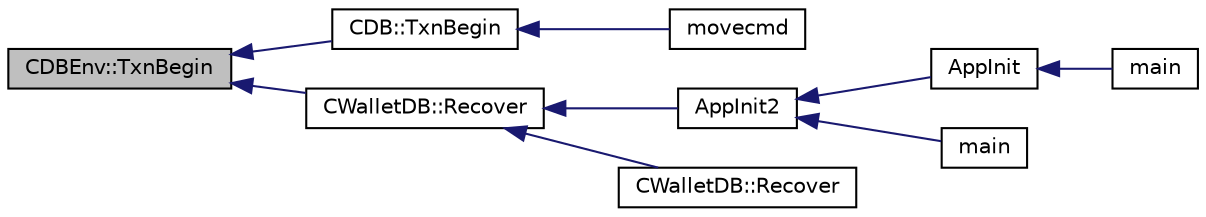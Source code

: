 digraph "CDBEnv::TxnBegin"
{
  edge [fontname="Helvetica",fontsize="10",labelfontname="Helvetica",labelfontsize="10"];
  node [fontname="Helvetica",fontsize="10",shape=record];
  rankdir="LR";
  Node123 [label="CDBEnv::TxnBegin",height=0.2,width=0.4,color="black", fillcolor="grey75", style="filled", fontcolor="black"];
  Node123 -> Node124 [dir="back",color="midnightblue",fontsize="10",style="solid",fontname="Helvetica"];
  Node124 [label="CDB::TxnBegin",height=0.2,width=0.4,color="black", fillcolor="white", style="filled",URL="$d1/d2e/class_c_d_b.html#a6f817da7947e1498e44034b7a1c8ac10"];
  Node124 -> Node125 [dir="back",color="midnightblue",fontsize="10",style="solid",fontname="Helvetica"];
  Node125 [label="movecmd",height=0.2,width=0.4,color="black", fillcolor="white", style="filled",URL="$df/d1d/rpcwallet_8cpp.html#a7dcb5aa63b46944bc4874719c8e1db15"];
  Node123 -> Node126 [dir="back",color="midnightblue",fontsize="10",style="solid",fontname="Helvetica"];
  Node126 [label="CWalletDB::Recover",height=0.2,width=0.4,color="black", fillcolor="white", style="filled",URL="$d4/d90/class_c_wallet_d_b.html#a3ebeb12f37d9c66512e2bc2903a6854a"];
  Node126 -> Node127 [dir="back",color="midnightblue",fontsize="10",style="solid",fontname="Helvetica"];
  Node127 [label="AppInit2",height=0.2,width=0.4,color="black", fillcolor="white", style="filled",URL="$d8/dc0/init_8h.html#a1a4c1bfbf6ba1db77e988b89b9cadfd3",tooltip="Initialize ion. "];
  Node127 -> Node128 [dir="back",color="midnightblue",fontsize="10",style="solid",fontname="Helvetica"];
  Node128 [label="AppInit",height=0.2,width=0.4,color="black", fillcolor="white", style="filled",URL="$d4/d35/iond_8cpp.html#ac59316b767e6984e1285f0531275286b"];
  Node128 -> Node129 [dir="back",color="midnightblue",fontsize="10",style="solid",fontname="Helvetica"];
  Node129 [label="main",height=0.2,width=0.4,color="black", fillcolor="white", style="filled",URL="$d4/d35/iond_8cpp.html#a0ddf1224851353fc92bfbff6f499fa97"];
  Node127 -> Node130 [dir="back",color="midnightblue",fontsize="10",style="solid",fontname="Helvetica"];
  Node130 [label="main",height=0.2,width=0.4,color="black", fillcolor="white", style="filled",URL="$d5/d2d/ion_8cpp.html#a0ddf1224851353fc92bfbff6f499fa97"];
  Node126 -> Node131 [dir="back",color="midnightblue",fontsize="10",style="solid",fontname="Helvetica"];
  Node131 [label="CWalletDB::Recover",height=0.2,width=0.4,color="black", fillcolor="white", style="filled",URL="$d4/d90/class_c_wallet_d_b.html#a44388f1c3ee63191dcb78b1001e9390c"];
}
